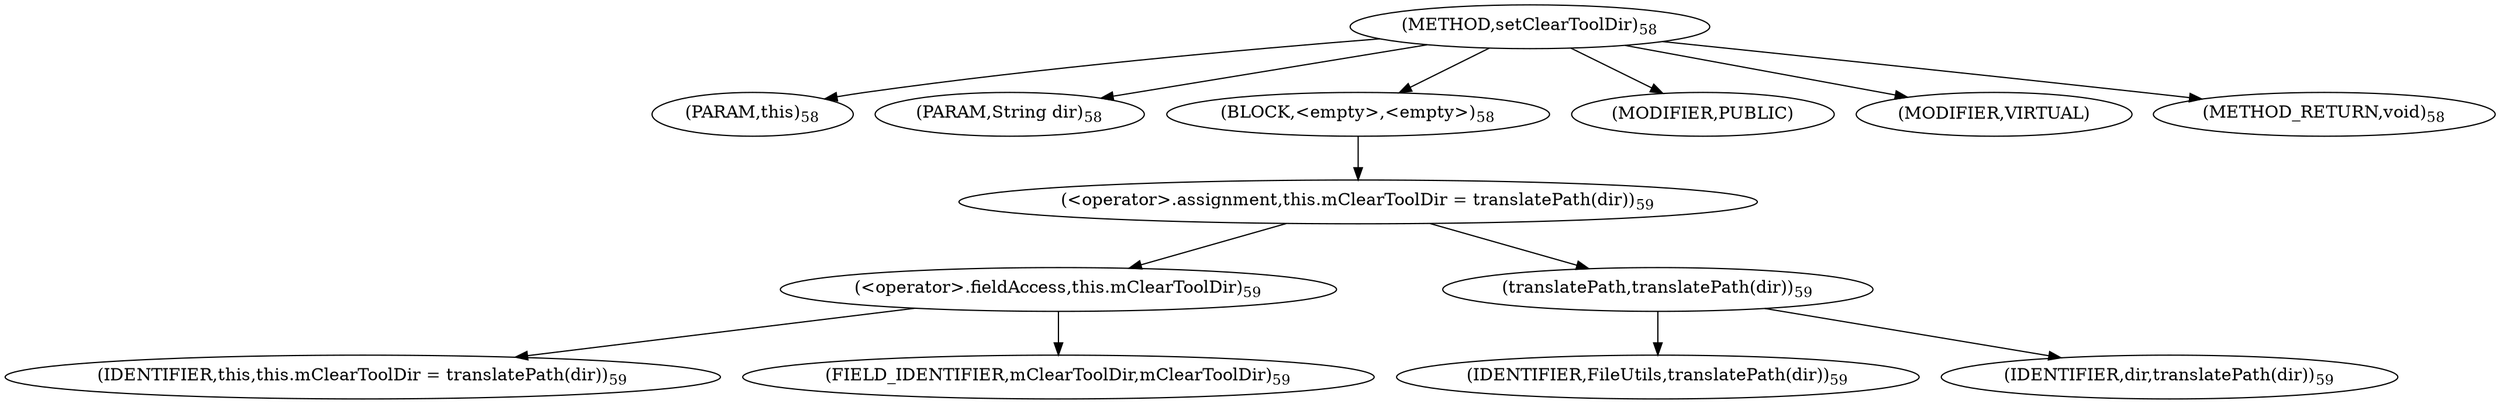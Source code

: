 digraph "setClearToolDir" {  
"39" [label = <(METHOD,setClearToolDir)<SUB>58</SUB>> ]
"40" [label = <(PARAM,this)<SUB>58</SUB>> ]
"41" [label = <(PARAM,String dir)<SUB>58</SUB>> ]
"42" [label = <(BLOCK,&lt;empty&gt;,&lt;empty&gt;)<SUB>58</SUB>> ]
"43" [label = <(&lt;operator&gt;.assignment,this.mClearToolDir = translatePath(dir))<SUB>59</SUB>> ]
"44" [label = <(&lt;operator&gt;.fieldAccess,this.mClearToolDir)<SUB>59</SUB>> ]
"45" [label = <(IDENTIFIER,this,this.mClearToolDir = translatePath(dir))<SUB>59</SUB>> ]
"46" [label = <(FIELD_IDENTIFIER,mClearToolDir,mClearToolDir)<SUB>59</SUB>> ]
"47" [label = <(translatePath,translatePath(dir))<SUB>59</SUB>> ]
"48" [label = <(IDENTIFIER,FileUtils,translatePath(dir))<SUB>59</SUB>> ]
"49" [label = <(IDENTIFIER,dir,translatePath(dir))<SUB>59</SUB>> ]
"50" [label = <(MODIFIER,PUBLIC)> ]
"51" [label = <(MODIFIER,VIRTUAL)> ]
"52" [label = <(METHOD_RETURN,void)<SUB>58</SUB>> ]
  "39" -> "40" 
  "39" -> "41" 
  "39" -> "42" 
  "39" -> "50" 
  "39" -> "51" 
  "39" -> "52" 
  "42" -> "43" 
  "43" -> "44" 
  "43" -> "47" 
  "44" -> "45" 
  "44" -> "46" 
  "47" -> "48" 
  "47" -> "49" 
}
